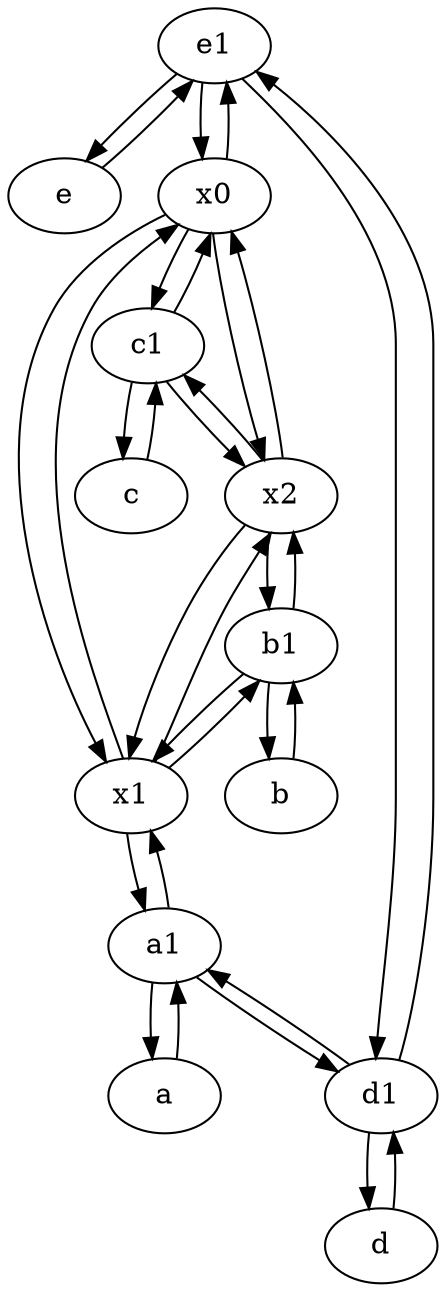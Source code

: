 digraph  {
	e1 [pos="25,45!"];
	e [pos="30,50!"];
	b1 [pos="45,20!"];
	x0;
	d [pos="20,30!"];
	a [pos="40,10!"];
	c [pos="20,10!"];
	x2;
	x1;
	c1 [pos="30,15!"];
	d1 [pos="25,30!"];
	b [pos="50,20!"];
	a1 [pos="40,15!"];
	x2 -> c1;
	x1 -> b1;
	b1 -> x2;
	e1 -> x0;
	x0 -> x1;
	a1 -> x1;
	a -> a1;
	a1 -> a;
	a1 -> d1;
	x1 -> a1;
	b -> b1;
	b1 -> x1;
	x2 -> b1;
	x0 -> x2;
	x0 -> c1;
	x0 -> e1;
	d -> d1;
	c1 -> x2;
	d1 -> d;
	d1 -> e1;
	b1 -> b;
	x2 -> x0;
	c1 -> x0;
	c1 -> c;
	c -> c1;
	e1 -> d1;
	d1 -> a1;
	x1 -> x2;
	x2 -> x1;
	e -> e1;
	x1 -> x0;
	e1 -> e;

	}